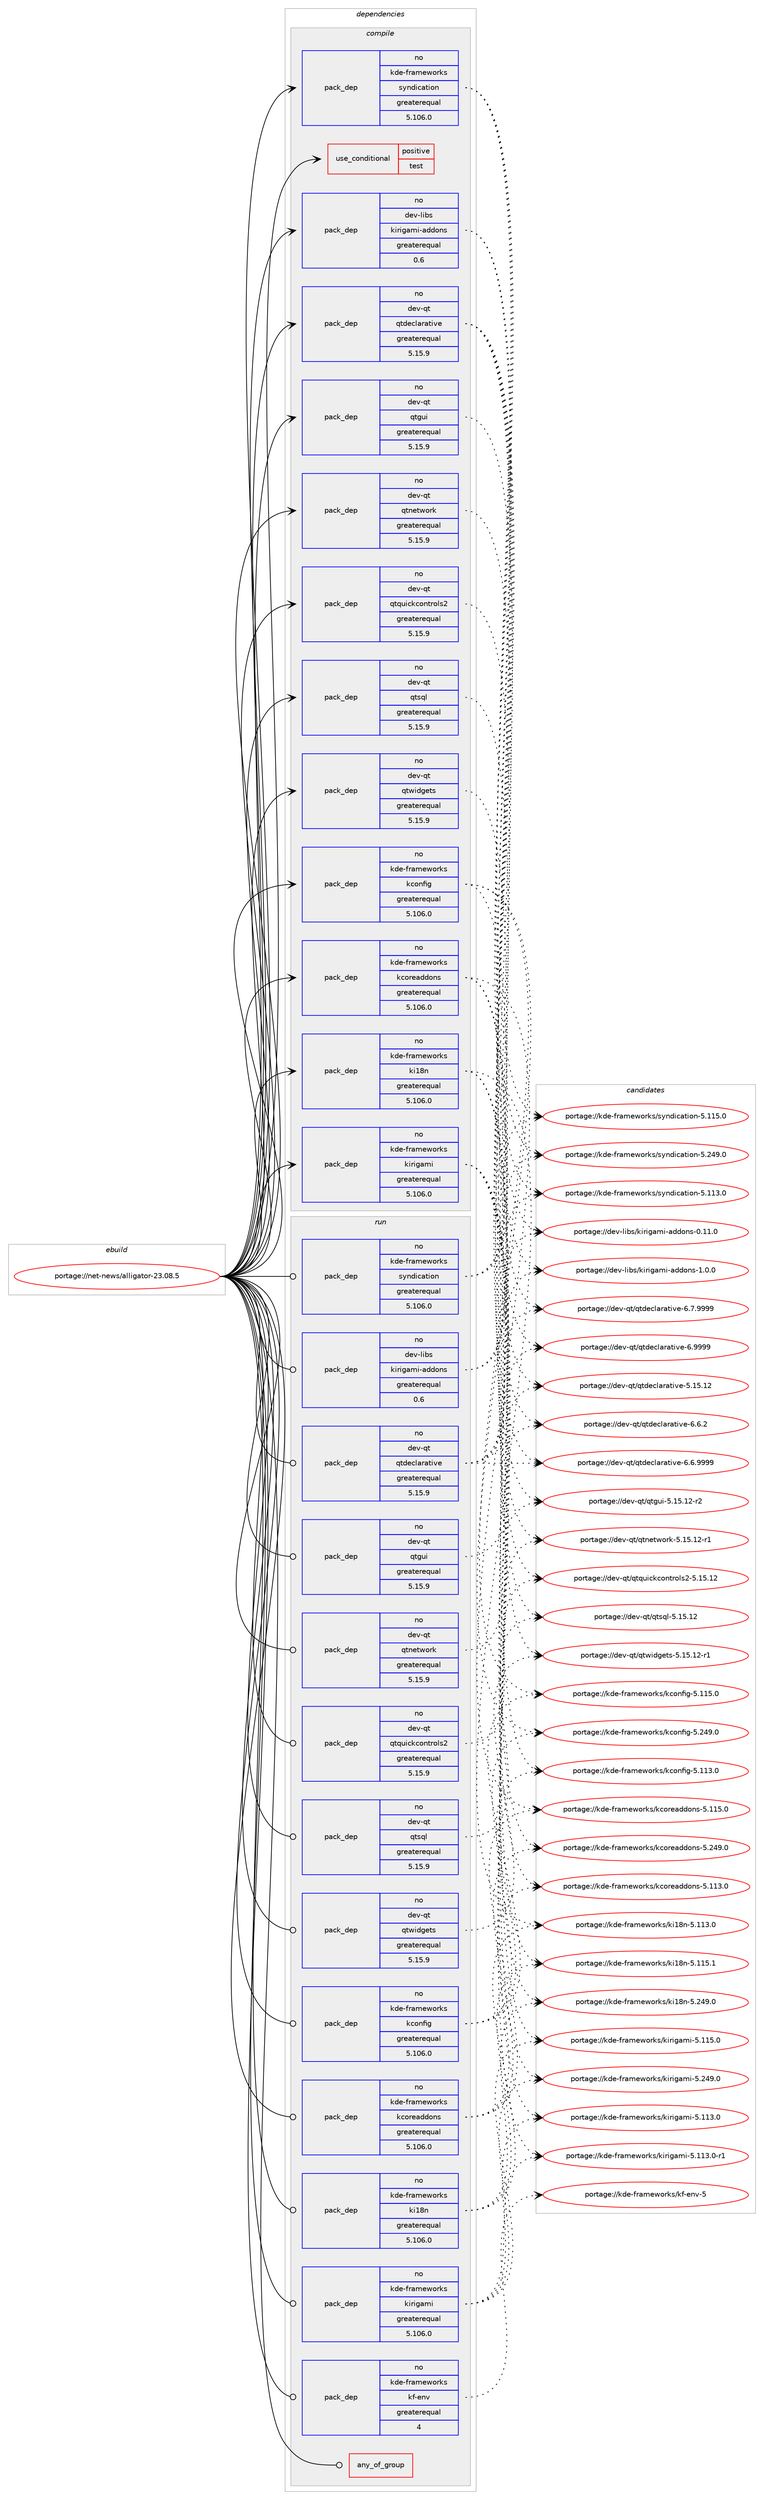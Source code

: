 digraph prolog {

# *************
# Graph options
# *************

newrank=true;
concentrate=true;
compound=true;
graph [rankdir=LR,fontname=Helvetica,fontsize=10,ranksep=1.5];#, ranksep=2.5, nodesep=0.2];
edge  [arrowhead=vee];
node  [fontname=Helvetica,fontsize=10];

# **********
# The ebuild
# **********

subgraph cluster_leftcol {
color=gray;
rank=same;
label=<<i>ebuild</i>>;
id [label="portage://net-news/alligator-23.08.5", color=red, width=4, href="../net-news/alligator-23.08.5.svg"];
}

# ****************
# The dependencies
# ****************

subgraph cluster_midcol {
color=gray;
label=<<i>dependencies</i>>;
subgraph cluster_compile {
fillcolor="#eeeeee";
style=filled;
label=<<i>compile</i>>;
subgraph cond6921 {
dependency10239 [label=<<TABLE BORDER="0" CELLBORDER="1" CELLSPACING="0" CELLPADDING="4"><TR><TD ROWSPAN="3" CELLPADDING="10">use_conditional</TD></TR><TR><TD>positive</TD></TR><TR><TD>test</TD></TR></TABLE>>, shape=none, color=red];
# *** BEGIN UNKNOWN DEPENDENCY TYPE (TODO) ***
# dependency10239 -> package_dependency(portage://net-news/alligator-23.08.5,install,no,dev-qt,qttest,none,[,,],[slot(5)],[])
# *** END UNKNOWN DEPENDENCY TYPE (TODO) ***

}
id:e -> dependency10239:w [weight=20,style="solid",arrowhead="vee"];
subgraph pack3220 {
dependency10240 [label=<<TABLE BORDER="0" CELLBORDER="1" CELLSPACING="0" CELLPADDING="4" WIDTH="220"><TR><TD ROWSPAN="6" CELLPADDING="30">pack_dep</TD></TR><TR><TD WIDTH="110">no</TD></TR><TR><TD>dev-libs</TD></TR><TR><TD>kirigami-addons</TD></TR><TR><TD>greaterequal</TD></TR><TR><TD>0.6</TD></TR></TABLE>>, shape=none, color=blue];
}
id:e -> dependency10240:w [weight=20,style="solid",arrowhead="vee"];
# *** BEGIN UNKNOWN DEPENDENCY TYPE (TODO) ***
# id -> package_dependency(portage://net-news/alligator-23.08.5,install,no,dev-qt,qtcore,none,[,,],[slot(5)],[])
# *** END UNKNOWN DEPENDENCY TYPE (TODO) ***

subgraph pack3221 {
dependency10241 [label=<<TABLE BORDER="0" CELLBORDER="1" CELLSPACING="0" CELLPADDING="4" WIDTH="220"><TR><TD ROWSPAN="6" CELLPADDING="30">pack_dep</TD></TR><TR><TD WIDTH="110">no</TD></TR><TR><TD>dev-qt</TD></TR><TR><TD>qtdeclarative</TD></TR><TR><TD>greaterequal</TD></TR><TR><TD>5.15.9</TD></TR></TABLE>>, shape=none, color=blue];
}
id:e -> dependency10241:w [weight=20,style="solid",arrowhead="vee"];
subgraph pack3222 {
dependency10242 [label=<<TABLE BORDER="0" CELLBORDER="1" CELLSPACING="0" CELLPADDING="4" WIDTH="220"><TR><TD ROWSPAN="6" CELLPADDING="30">pack_dep</TD></TR><TR><TD WIDTH="110">no</TD></TR><TR><TD>dev-qt</TD></TR><TR><TD>qtgui</TD></TR><TR><TD>greaterequal</TD></TR><TR><TD>5.15.9</TD></TR></TABLE>>, shape=none, color=blue];
}
id:e -> dependency10242:w [weight=20,style="solid",arrowhead="vee"];
subgraph pack3223 {
dependency10243 [label=<<TABLE BORDER="0" CELLBORDER="1" CELLSPACING="0" CELLPADDING="4" WIDTH="220"><TR><TD ROWSPAN="6" CELLPADDING="30">pack_dep</TD></TR><TR><TD WIDTH="110">no</TD></TR><TR><TD>dev-qt</TD></TR><TR><TD>qtnetwork</TD></TR><TR><TD>greaterequal</TD></TR><TR><TD>5.15.9</TD></TR></TABLE>>, shape=none, color=blue];
}
id:e -> dependency10243:w [weight=20,style="solid",arrowhead="vee"];
subgraph pack3224 {
dependency10244 [label=<<TABLE BORDER="0" CELLBORDER="1" CELLSPACING="0" CELLPADDING="4" WIDTH="220"><TR><TD ROWSPAN="6" CELLPADDING="30">pack_dep</TD></TR><TR><TD WIDTH="110">no</TD></TR><TR><TD>dev-qt</TD></TR><TR><TD>qtquickcontrols2</TD></TR><TR><TD>greaterequal</TD></TR><TR><TD>5.15.9</TD></TR></TABLE>>, shape=none, color=blue];
}
id:e -> dependency10244:w [weight=20,style="solid",arrowhead="vee"];
subgraph pack3225 {
dependency10245 [label=<<TABLE BORDER="0" CELLBORDER="1" CELLSPACING="0" CELLPADDING="4" WIDTH="220"><TR><TD ROWSPAN="6" CELLPADDING="30">pack_dep</TD></TR><TR><TD WIDTH="110">no</TD></TR><TR><TD>dev-qt</TD></TR><TR><TD>qtsql</TD></TR><TR><TD>greaterequal</TD></TR><TR><TD>5.15.9</TD></TR></TABLE>>, shape=none, color=blue];
}
id:e -> dependency10245:w [weight=20,style="solid",arrowhead="vee"];
subgraph pack3226 {
dependency10246 [label=<<TABLE BORDER="0" CELLBORDER="1" CELLSPACING="0" CELLPADDING="4" WIDTH="220"><TR><TD ROWSPAN="6" CELLPADDING="30">pack_dep</TD></TR><TR><TD WIDTH="110">no</TD></TR><TR><TD>dev-qt</TD></TR><TR><TD>qtwidgets</TD></TR><TR><TD>greaterequal</TD></TR><TR><TD>5.15.9</TD></TR></TABLE>>, shape=none, color=blue];
}
id:e -> dependency10246:w [weight=20,style="solid",arrowhead="vee"];
subgraph pack3227 {
dependency10247 [label=<<TABLE BORDER="0" CELLBORDER="1" CELLSPACING="0" CELLPADDING="4" WIDTH="220"><TR><TD ROWSPAN="6" CELLPADDING="30">pack_dep</TD></TR><TR><TD WIDTH="110">no</TD></TR><TR><TD>kde-frameworks</TD></TR><TR><TD>kconfig</TD></TR><TR><TD>greaterequal</TD></TR><TR><TD>5.106.0</TD></TR></TABLE>>, shape=none, color=blue];
}
id:e -> dependency10247:w [weight=20,style="solid",arrowhead="vee"];
subgraph pack3228 {
dependency10248 [label=<<TABLE BORDER="0" CELLBORDER="1" CELLSPACING="0" CELLPADDING="4" WIDTH="220"><TR><TD ROWSPAN="6" CELLPADDING="30">pack_dep</TD></TR><TR><TD WIDTH="110">no</TD></TR><TR><TD>kde-frameworks</TD></TR><TR><TD>kcoreaddons</TD></TR><TR><TD>greaterequal</TD></TR><TR><TD>5.106.0</TD></TR></TABLE>>, shape=none, color=blue];
}
id:e -> dependency10248:w [weight=20,style="solid",arrowhead="vee"];
subgraph pack3229 {
dependency10249 [label=<<TABLE BORDER="0" CELLBORDER="1" CELLSPACING="0" CELLPADDING="4" WIDTH="220"><TR><TD ROWSPAN="6" CELLPADDING="30">pack_dep</TD></TR><TR><TD WIDTH="110">no</TD></TR><TR><TD>kde-frameworks</TD></TR><TR><TD>ki18n</TD></TR><TR><TD>greaterequal</TD></TR><TR><TD>5.106.0</TD></TR></TABLE>>, shape=none, color=blue];
}
id:e -> dependency10249:w [weight=20,style="solid",arrowhead="vee"];
subgraph pack3230 {
dependency10250 [label=<<TABLE BORDER="0" CELLBORDER="1" CELLSPACING="0" CELLPADDING="4" WIDTH="220"><TR><TD ROWSPAN="6" CELLPADDING="30">pack_dep</TD></TR><TR><TD WIDTH="110">no</TD></TR><TR><TD>kde-frameworks</TD></TR><TR><TD>kirigami</TD></TR><TR><TD>greaterequal</TD></TR><TR><TD>5.106.0</TD></TR></TABLE>>, shape=none, color=blue];
}
id:e -> dependency10250:w [weight=20,style="solid",arrowhead="vee"];
subgraph pack3231 {
dependency10251 [label=<<TABLE BORDER="0" CELLBORDER="1" CELLSPACING="0" CELLPADDING="4" WIDTH="220"><TR><TD ROWSPAN="6" CELLPADDING="30">pack_dep</TD></TR><TR><TD WIDTH="110">no</TD></TR><TR><TD>kde-frameworks</TD></TR><TR><TD>syndication</TD></TR><TR><TD>greaterequal</TD></TR><TR><TD>5.106.0</TD></TR></TABLE>>, shape=none, color=blue];
}
id:e -> dependency10251:w [weight=20,style="solid",arrowhead="vee"];
}
subgraph cluster_compileandrun {
fillcolor="#eeeeee";
style=filled;
label=<<i>compile and run</i>>;
}
subgraph cluster_run {
fillcolor="#eeeeee";
style=filled;
label=<<i>run</i>>;
subgraph any99 {
dependency10252 [label=<<TABLE BORDER="0" CELLBORDER="1" CELLSPACING="0" CELLPADDING="4"><TR><TD CELLPADDING="10">any_of_group</TD></TR></TABLE>>, shape=none, color=red];# *** BEGIN UNKNOWN DEPENDENCY TYPE (TODO) ***
# dependency10252 -> package_dependency(portage://net-news/alligator-23.08.5,run,no,kde-frameworks,breeze-icons,none,[,,],any_different_slot,[])
# *** END UNKNOWN DEPENDENCY TYPE (TODO) ***

# *** BEGIN UNKNOWN DEPENDENCY TYPE (TODO) ***
# dependency10252 -> package_dependency(portage://net-news/alligator-23.08.5,run,no,kde-frameworks,oxygen-icons,none,[,,],any_different_slot,[])
# *** END UNKNOWN DEPENDENCY TYPE (TODO) ***

}
id:e -> dependency10252:w [weight=20,style="solid",arrowhead="odot"];
subgraph pack3232 {
dependency10253 [label=<<TABLE BORDER="0" CELLBORDER="1" CELLSPACING="0" CELLPADDING="4" WIDTH="220"><TR><TD ROWSPAN="6" CELLPADDING="30">pack_dep</TD></TR><TR><TD WIDTH="110">no</TD></TR><TR><TD>dev-libs</TD></TR><TR><TD>kirigami-addons</TD></TR><TR><TD>greaterequal</TD></TR><TR><TD>0.6</TD></TR></TABLE>>, shape=none, color=blue];
}
id:e -> dependency10253:w [weight=20,style="solid",arrowhead="odot"];
# *** BEGIN UNKNOWN DEPENDENCY TYPE (TODO) ***
# id -> package_dependency(portage://net-news/alligator-23.08.5,run,no,dev-qt,qtcore,none,[,,],[slot(5)],[])
# *** END UNKNOWN DEPENDENCY TYPE (TODO) ***

subgraph pack3233 {
dependency10254 [label=<<TABLE BORDER="0" CELLBORDER="1" CELLSPACING="0" CELLPADDING="4" WIDTH="220"><TR><TD ROWSPAN="6" CELLPADDING="30">pack_dep</TD></TR><TR><TD WIDTH="110">no</TD></TR><TR><TD>dev-qt</TD></TR><TR><TD>qtdeclarative</TD></TR><TR><TD>greaterequal</TD></TR><TR><TD>5.15.9</TD></TR></TABLE>>, shape=none, color=blue];
}
id:e -> dependency10254:w [weight=20,style="solid",arrowhead="odot"];
subgraph pack3234 {
dependency10255 [label=<<TABLE BORDER="0" CELLBORDER="1" CELLSPACING="0" CELLPADDING="4" WIDTH="220"><TR><TD ROWSPAN="6" CELLPADDING="30">pack_dep</TD></TR><TR><TD WIDTH="110">no</TD></TR><TR><TD>dev-qt</TD></TR><TR><TD>qtgui</TD></TR><TR><TD>greaterequal</TD></TR><TR><TD>5.15.9</TD></TR></TABLE>>, shape=none, color=blue];
}
id:e -> dependency10255:w [weight=20,style="solid",arrowhead="odot"];
subgraph pack3235 {
dependency10256 [label=<<TABLE BORDER="0" CELLBORDER="1" CELLSPACING="0" CELLPADDING="4" WIDTH="220"><TR><TD ROWSPAN="6" CELLPADDING="30">pack_dep</TD></TR><TR><TD WIDTH="110">no</TD></TR><TR><TD>dev-qt</TD></TR><TR><TD>qtnetwork</TD></TR><TR><TD>greaterequal</TD></TR><TR><TD>5.15.9</TD></TR></TABLE>>, shape=none, color=blue];
}
id:e -> dependency10256:w [weight=20,style="solid",arrowhead="odot"];
subgraph pack3236 {
dependency10257 [label=<<TABLE BORDER="0" CELLBORDER="1" CELLSPACING="0" CELLPADDING="4" WIDTH="220"><TR><TD ROWSPAN="6" CELLPADDING="30">pack_dep</TD></TR><TR><TD WIDTH="110">no</TD></TR><TR><TD>dev-qt</TD></TR><TR><TD>qtquickcontrols2</TD></TR><TR><TD>greaterequal</TD></TR><TR><TD>5.15.9</TD></TR></TABLE>>, shape=none, color=blue];
}
id:e -> dependency10257:w [weight=20,style="solid",arrowhead="odot"];
subgraph pack3237 {
dependency10258 [label=<<TABLE BORDER="0" CELLBORDER="1" CELLSPACING="0" CELLPADDING="4" WIDTH="220"><TR><TD ROWSPAN="6" CELLPADDING="30">pack_dep</TD></TR><TR><TD WIDTH="110">no</TD></TR><TR><TD>dev-qt</TD></TR><TR><TD>qtsql</TD></TR><TR><TD>greaterequal</TD></TR><TR><TD>5.15.9</TD></TR></TABLE>>, shape=none, color=blue];
}
id:e -> dependency10258:w [weight=20,style="solid",arrowhead="odot"];
subgraph pack3238 {
dependency10259 [label=<<TABLE BORDER="0" CELLBORDER="1" CELLSPACING="0" CELLPADDING="4" WIDTH="220"><TR><TD ROWSPAN="6" CELLPADDING="30">pack_dep</TD></TR><TR><TD WIDTH="110">no</TD></TR><TR><TD>dev-qt</TD></TR><TR><TD>qtwidgets</TD></TR><TR><TD>greaterequal</TD></TR><TR><TD>5.15.9</TD></TR></TABLE>>, shape=none, color=blue];
}
id:e -> dependency10259:w [weight=20,style="solid",arrowhead="odot"];
subgraph pack3239 {
dependency10260 [label=<<TABLE BORDER="0" CELLBORDER="1" CELLSPACING="0" CELLPADDING="4" WIDTH="220"><TR><TD ROWSPAN="6" CELLPADDING="30">pack_dep</TD></TR><TR><TD WIDTH="110">no</TD></TR><TR><TD>kde-frameworks</TD></TR><TR><TD>kconfig</TD></TR><TR><TD>greaterequal</TD></TR><TR><TD>5.106.0</TD></TR></TABLE>>, shape=none, color=blue];
}
id:e -> dependency10260:w [weight=20,style="solid",arrowhead="odot"];
subgraph pack3240 {
dependency10261 [label=<<TABLE BORDER="0" CELLBORDER="1" CELLSPACING="0" CELLPADDING="4" WIDTH="220"><TR><TD ROWSPAN="6" CELLPADDING="30">pack_dep</TD></TR><TR><TD WIDTH="110">no</TD></TR><TR><TD>kde-frameworks</TD></TR><TR><TD>kcoreaddons</TD></TR><TR><TD>greaterequal</TD></TR><TR><TD>5.106.0</TD></TR></TABLE>>, shape=none, color=blue];
}
id:e -> dependency10261:w [weight=20,style="solid",arrowhead="odot"];
subgraph pack3241 {
dependency10262 [label=<<TABLE BORDER="0" CELLBORDER="1" CELLSPACING="0" CELLPADDING="4" WIDTH="220"><TR><TD ROWSPAN="6" CELLPADDING="30">pack_dep</TD></TR><TR><TD WIDTH="110">no</TD></TR><TR><TD>kde-frameworks</TD></TR><TR><TD>kf-env</TD></TR><TR><TD>greaterequal</TD></TR><TR><TD>4</TD></TR></TABLE>>, shape=none, color=blue];
}
id:e -> dependency10262:w [weight=20,style="solid",arrowhead="odot"];
subgraph pack3242 {
dependency10263 [label=<<TABLE BORDER="0" CELLBORDER="1" CELLSPACING="0" CELLPADDING="4" WIDTH="220"><TR><TD ROWSPAN="6" CELLPADDING="30">pack_dep</TD></TR><TR><TD WIDTH="110">no</TD></TR><TR><TD>kde-frameworks</TD></TR><TR><TD>ki18n</TD></TR><TR><TD>greaterequal</TD></TR><TR><TD>5.106.0</TD></TR></TABLE>>, shape=none, color=blue];
}
id:e -> dependency10263:w [weight=20,style="solid",arrowhead="odot"];
subgraph pack3243 {
dependency10264 [label=<<TABLE BORDER="0" CELLBORDER="1" CELLSPACING="0" CELLPADDING="4" WIDTH="220"><TR><TD ROWSPAN="6" CELLPADDING="30">pack_dep</TD></TR><TR><TD WIDTH="110">no</TD></TR><TR><TD>kde-frameworks</TD></TR><TR><TD>kirigami</TD></TR><TR><TD>greaterequal</TD></TR><TR><TD>5.106.0</TD></TR></TABLE>>, shape=none, color=blue];
}
id:e -> dependency10264:w [weight=20,style="solid",arrowhead="odot"];
subgraph pack3244 {
dependency10265 [label=<<TABLE BORDER="0" CELLBORDER="1" CELLSPACING="0" CELLPADDING="4" WIDTH="220"><TR><TD ROWSPAN="6" CELLPADDING="30">pack_dep</TD></TR><TR><TD WIDTH="110">no</TD></TR><TR><TD>kde-frameworks</TD></TR><TR><TD>syndication</TD></TR><TR><TD>greaterequal</TD></TR><TR><TD>5.106.0</TD></TR></TABLE>>, shape=none, color=blue];
}
id:e -> dependency10265:w [weight=20,style="solid",arrowhead="odot"];
}
}

# **************
# The candidates
# **************

subgraph cluster_choices {
rank=same;
color=gray;
label=<<i>candidates</i>>;

subgraph choice3220 {
color=black;
nodesep=1;
choice10010111845108105981154710710511410510397109105459710010011111011545484649494648 [label="portage://dev-libs/kirigami-addons-0.11.0", color=red, width=4,href="../dev-libs/kirigami-addons-0.11.0.svg"];
choice100101118451081059811547107105114105103971091054597100100111110115454946484648 [label="portage://dev-libs/kirigami-addons-1.0.0", color=red, width=4,href="../dev-libs/kirigami-addons-1.0.0.svg"];
dependency10240:e -> choice10010111845108105981154710710511410510397109105459710010011111011545484649494648:w [style=dotted,weight="100"];
dependency10240:e -> choice100101118451081059811547107105114105103971091054597100100111110115454946484648:w [style=dotted,weight="100"];
}
subgraph choice3221 {
color=black;
nodesep=1;
choice10010111845113116471131161001019910897114971161051181014553464953464950 [label="portage://dev-qt/qtdeclarative-5.15.12", color=red, width=4,href="../dev-qt/qtdeclarative-5.15.12.svg"];
choice1001011184511311647113116100101991089711497116105118101455446544650 [label="portage://dev-qt/qtdeclarative-6.6.2", color=red, width=4,href="../dev-qt/qtdeclarative-6.6.2.svg"];
choice1001011184511311647113116100101991089711497116105118101455446544657575757 [label="portage://dev-qt/qtdeclarative-6.6.9999", color=red, width=4,href="../dev-qt/qtdeclarative-6.6.9999.svg"];
choice1001011184511311647113116100101991089711497116105118101455446554657575757 [label="portage://dev-qt/qtdeclarative-6.7.9999", color=red, width=4,href="../dev-qt/qtdeclarative-6.7.9999.svg"];
choice100101118451131164711311610010199108971149711610511810145544657575757 [label="portage://dev-qt/qtdeclarative-6.9999", color=red, width=4,href="../dev-qt/qtdeclarative-6.9999.svg"];
dependency10241:e -> choice10010111845113116471131161001019910897114971161051181014553464953464950:w [style=dotted,weight="100"];
dependency10241:e -> choice1001011184511311647113116100101991089711497116105118101455446544650:w [style=dotted,weight="100"];
dependency10241:e -> choice1001011184511311647113116100101991089711497116105118101455446544657575757:w [style=dotted,weight="100"];
dependency10241:e -> choice1001011184511311647113116100101991089711497116105118101455446554657575757:w [style=dotted,weight="100"];
dependency10241:e -> choice100101118451131164711311610010199108971149711610511810145544657575757:w [style=dotted,weight="100"];
}
subgraph choice3222 {
color=black;
nodesep=1;
choice100101118451131164711311610311710545534649534649504511450 [label="portage://dev-qt/qtgui-5.15.12-r2", color=red, width=4,href="../dev-qt/qtgui-5.15.12-r2.svg"];
dependency10242:e -> choice100101118451131164711311610311710545534649534649504511450:w [style=dotted,weight="100"];
}
subgraph choice3223 {
color=black;
nodesep=1;
choice100101118451131164711311611010111611911111410745534649534649504511449 [label="portage://dev-qt/qtnetwork-5.15.12-r1", color=red, width=4,href="../dev-qt/qtnetwork-5.15.12-r1.svg"];
dependency10243:e -> choice100101118451131164711311611010111611911111410745534649534649504511449:w [style=dotted,weight="100"];
}
subgraph choice3224 {
color=black;
nodesep=1;
choice10010111845113116471131161131171059910799111110116114111108115504553464953464950 [label="portage://dev-qt/qtquickcontrols2-5.15.12", color=red, width=4,href="../dev-qt/qtquickcontrols2-5.15.12.svg"];
dependency10244:e -> choice10010111845113116471131161131171059910799111110116114111108115504553464953464950:w [style=dotted,weight="100"];
}
subgraph choice3225 {
color=black;
nodesep=1;
choice10010111845113116471131161151131084553464953464950 [label="portage://dev-qt/qtsql-5.15.12", color=red, width=4,href="../dev-qt/qtsql-5.15.12.svg"];
dependency10245:e -> choice10010111845113116471131161151131084553464953464950:w [style=dotted,weight="100"];
}
subgraph choice3226 {
color=black;
nodesep=1;
choice100101118451131164711311611910510010310111611545534649534649504511449 [label="portage://dev-qt/qtwidgets-5.15.12-r1", color=red, width=4,href="../dev-qt/qtwidgets-5.15.12-r1.svg"];
dependency10246:e -> choice100101118451131164711311611910510010310111611545534649534649504511449:w [style=dotted,weight="100"];
}
subgraph choice3227 {
color=black;
nodesep=1;
choice107100101451021149710910111911111410711547107991111101021051034553464949514648 [label="portage://kde-frameworks/kconfig-5.113.0", color=red, width=4,href="../kde-frameworks/kconfig-5.113.0.svg"];
choice107100101451021149710910111911111410711547107991111101021051034553464949534648 [label="portage://kde-frameworks/kconfig-5.115.0", color=red, width=4,href="../kde-frameworks/kconfig-5.115.0.svg"];
choice107100101451021149710910111911111410711547107991111101021051034553465052574648 [label="portage://kde-frameworks/kconfig-5.249.0", color=red, width=4,href="../kde-frameworks/kconfig-5.249.0.svg"];
dependency10247:e -> choice107100101451021149710910111911111410711547107991111101021051034553464949514648:w [style=dotted,weight="100"];
dependency10247:e -> choice107100101451021149710910111911111410711547107991111101021051034553464949534648:w [style=dotted,weight="100"];
dependency10247:e -> choice107100101451021149710910111911111410711547107991111101021051034553465052574648:w [style=dotted,weight="100"];
}
subgraph choice3228 {
color=black;
nodesep=1;
choice10710010145102114971091011191111141071154710799111114101971001001111101154553464949514648 [label="portage://kde-frameworks/kcoreaddons-5.113.0", color=red, width=4,href="../kde-frameworks/kcoreaddons-5.113.0.svg"];
choice10710010145102114971091011191111141071154710799111114101971001001111101154553464949534648 [label="portage://kde-frameworks/kcoreaddons-5.115.0", color=red, width=4,href="../kde-frameworks/kcoreaddons-5.115.0.svg"];
choice10710010145102114971091011191111141071154710799111114101971001001111101154553465052574648 [label="portage://kde-frameworks/kcoreaddons-5.249.0", color=red, width=4,href="../kde-frameworks/kcoreaddons-5.249.0.svg"];
dependency10248:e -> choice10710010145102114971091011191111141071154710799111114101971001001111101154553464949514648:w [style=dotted,weight="100"];
dependency10248:e -> choice10710010145102114971091011191111141071154710799111114101971001001111101154553464949534648:w [style=dotted,weight="100"];
dependency10248:e -> choice10710010145102114971091011191111141071154710799111114101971001001111101154553465052574648:w [style=dotted,weight="100"];
}
subgraph choice3229 {
color=black;
nodesep=1;
choice10710010145102114971091011191111141071154710710549561104553464949514648 [label="portage://kde-frameworks/ki18n-5.113.0", color=red, width=4,href="../kde-frameworks/ki18n-5.113.0.svg"];
choice10710010145102114971091011191111141071154710710549561104553464949534649 [label="portage://kde-frameworks/ki18n-5.115.1", color=red, width=4,href="../kde-frameworks/ki18n-5.115.1.svg"];
choice10710010145102114971091011191111141071154710710549561104553465052574648 [label="portage://kde-frameworks/ki18n-5.249.0", color=red, width=4,href="../kde-frameworks/ki18n-5.249.0.svg"];
dependency10249:e -> choice10710010145102114971091011191111141071154710710549561104553464949514648:w [style=dotted,weight="100"];
dependency10249:e -> choice10710010145102114971091011191111141071154710710549561104553464949534649:w [style=dotted,weight="100"];
dependency10249:e -> choice10710010145102114971091011191111141071154710710549561104553465052574648:w [style=dotted,weight="100"];
}
subgraph choice3230 {
color=black;
nodesep=1;
choice107100101451021149710910111911111410711547107105114105103971091054553464949514648 [label="portage://kde-frameworks/kirigami-5.113.0", color=red, width=4,href="../kde-frameworks/kirigami-5.113.0.svg"];
choice1071001014510211497109101119111114107115471071051141051039710910545534649495146484511449 [label="portage://kde-frameworks/kirigami-5.113.0-r1", color=red, width=4,href="../kde-frameworks/kirigami-5.113.0-r1.svg"];
choice107100101451021149710910111911111410711547107105114105103971091054553464949534648 [label="portage://kde-frameworks/kirigami-5.115.0", color=red, width=4,href="../kde-frameworks/kirigami-5.115.0.svg"];
choice107100101451021149710910111911111410711547107105114105103971091054553465052574648 [label="portage://kde-frameworks/kirigami-5.249.0", color=red, width=4,href="../kde-frameworks/kirigami-5.249.0.svg"];
dependency10250:e -> choice107100101451021149710910111911111410711547107105114105103971091054553464949514648:w [style=dotted,weight="100"];
dependency10250:e -> choice1071001014510211497109101119111114107115471071051141051039710910545534649495146484511449:w [style=dotted,weight="100"];
dependency10250:e -> choice107100101451021149710910111911111410711547107105114105103971091054553464949534648:w [style=dotted,weight="100"];
dependency10250:e -> choice107100101451021149710910111911111410711547107105114105103971091054553465052574648:w [style=dotted,weight="100"];
}
subgraph choice3231 {
color=black;
nodesep=1;
choice10710010145102114971091011191111141071154711512111010010599971161051111104553464949514648 [label="portage://kde-frameworks/syndication-5.113.0", color=red, width=4,href="../kde-frameworks/syndication-5.113.0.svg"];
choice10710010145102114971091011191111141071154711512111010010599971161051111104553464949534648 [label="portage://kde-frameworks/syndication-5.115.0", color=red, width=4,href="../kde-frameworks/syndication-5.115.0.svg"];
choice10710010145102114971091011191111141071154711512111010010599971161051111104553465052574648 [label="portage://kde-frameworks/syndication-5.249.0", color=red, width=4,href="../kde-frameworks/syndication-5.249.0.svg"];
dependency10251:e -> choice10710010145102114971091011191111141071154711512111010010599971161051111104553464949514648:w [style=dotted,weight="100"];
dependency10251:e -> choice10710010145102114971091011191111141071154711512111010010599971161051111104553464949534648:w [style=dotted,weight="100"];
dependency10251:e -> choice10710010145102114971091011191111141071154711512111010010599971161051111104553465052574648:w [style=dotted,weight="100"];
}
subgraph choice3232 {
color=black;
nodesep=1;
choice10010111845108105981154710710511410510397109105459710010011111011545484649494648 [label="portage://dev-libs/kirigami-addons-0.11.0", color=red, width=4,href="../dev-libs/kirigami-addons-0.11.0.svg"];
choice100101118451081059811547107105114105103971091054597100100111110115454946484648 [label="portage://dev-libs/kirigami-addons-1.0.0", color=red, width=4,href="../dev-libs/kirigami-addons-1.0.0.svg"];
dependency10253:e -> choice10010111845108105981154710710511410510397109105459710010011111011545484649494648:w [style=dotted,weight="100"];
dependency10253:e -> choice100101118451081059811547107105114105103971091054597100100111110115454946484648:w [style=dotted,weight="100"];
}
subgraph choice3233 {
color=black;
nodesep=1;
choice10010111845113116471131161001019910897114971161051181014553464953464950 [label="portage://dev-qt/qtdeclarative-5.15.12", color=red, width=4,href="../dev-qt/qtdeclarative-5.15.12.svg"];
choice1001011184511311647113116100101991089711497116105118101455446544650 [label="portage://dev-qt/qtdeclarative-6.6.2", color=red, width=4,href="../dev-qt/qtdeclarative-6.6.2.svg"];
choice1001011184511311647113116100101991089711497116105118101455446544657575757 [label="portage://dev-qt/qtdeclarative-6.6.9999", color=red, width=4,href="../dev-qt/qtdeclarative-6.6.9999.svg"];
choice1001011184511311647113116100101991089711497116105118101455446554657575757 [label="portage://dev-qt/qtdeclarative-6.7.9999", color=red, width=4,href="../dev-qt/qtdeclarative-6.7.9999.svg"];
choice100101118451131164711311610010199108971149711610511810145544657575757 [label="portage://dev-qt/qtdeclarative-6.9999", color=red, width=4,href="../dev-qt/qtdeclarative-6.9999.svg"];
dependency10254:e -> choice10010111845113116471131161001019910897114971161051181014553464953464950:w [style=dotted,weight="100"];
dependency10254:e -> choice1001011184511311647113116100101991089711497116105118101455446544650:w [style=dotted,weight="100"];
dependency10254:e -> choice1001011184511311647113116100101991089711497116105118101455446544657575757:w [style=dotted,weight="100"];
dependency10254:e -> choice1001011184511311647113116100101991089711497116105118101455446554657575757:w [style=dotted,weight="100"];
dependency10254:e -> choice100101118451131164711311610010199108971149711610511810145544657575757:w [style=dotted,weight="100"];
}
subgraph choice3234 {
color=black;
nodesep=1;
choice100101118451131164711311610311710545534649534649504511450 [label="portage://dev-qt/qtgui-5.15.12-r2", color=red, width=4,href="../dev-qt/qtgui-5.15.12-r2.svg"];
dependency10255:e -> choice100101118451131164711311610311710545534649534649504511450:w [style=dotted,weight="100"];
}
subgraph choice3235 {
color=black;
nodesep=1;
choice100101118451131164711311611010111611911111410745534649534649504511449 [label="portage://dev-qt/qtnetwork-5.15.12-r1", color=red, width=4,href="../dev-qt/qtnetwork-5.15.12-r1.svg"];
dependency10256:e -> choice100101118451131164711311611010111611911111410745534649534649504511449:w [style=dotted,weight="100"];
}
subgraph choice3236 {
color=black;
nodesep=1;
choice10010111845113116471131161131171059910799111110116114111108115504553464953464950 [label="portage://dev-qt/qtquickcontrols2-5.15.12", color=red, width=4,href="../dev-qt/qtquickcontrols2-5.15.12.svg"];
dependency10257:e -> choice10010111845113116471131161131171059910799111110116114111108115504553464953464950:w [style=dotted,weight="100"];
}
subgraph choice3237 {
color=black;
nodesep=1;
choice10010111845113116471131161151131084553464953464950 [label="portage://dev-qt/qtsql-5.15.12", color=red, width=4,href="../dev-qt/qtsql-5.15.12.svg"];
dependency10258:e -> choice10010111845113116471131161151131084553464953464950:w [style=dotted,weight="100"];
}
subgraph choice3238 {
color=black;
nodesep=1;
choice100101118451131164711311611910510010310111611545534649534649504511449 [label="portage://dev-qt/qtwidgets-5.15.12-r1", color=red, width=4,href="../dev-qt/qtwidgets-5.15.12-r1.svg"];
dependency10259:e -> choice100101118451131164711311611910510010310111611545534649534649504511449:w [style=dotted,weight="100"];
}
subgraph choice3239 {
color=black;
nodesep=1;
choice107100101451021149710910111911111410711547107991111101021051034553464949514648 [label="portage://kde-frameworks/kconfig-5.113.0", color=red, width=4,href="../kde-frameworks/kconfig-5.113.0.svg"];
choice107100101451021149710910111911111410711547107991111101021051034553464949534648 [label="portage://kde-frameworks/kconfig-5.115.0", color=red, width=4,href="../kde-frameworks/kconfig-5.115.0.svg"];
choice107100101451021149710910111911111410711547107991111101021051034553465052574648 [label="portage://kde-frameworks/kconfig-5.249.0", color=red, width=4,href="../kde-frameworks/kconfig-5.249.0.svg"];
dependency10260:e -> choice107100101451021149710910111911111410711547107991111101021051034553464949514648:w [style=dotted,weight="100"];
dependency10260:e -> choice107100101451021149710910111911111410711547107991111101021051034553464949534648:w [style=dotted,weight="100"];
dependency10260:e -> choice107100101451021149710910111911111410711547107991111101021051034553465052574648:w [style=dotted,weight="100"];
}
subgraph choice3240 {
color=black;
nodesep=1;
choice10710010145102114971091011191111141071154710799111114101971001001111101154553464949514648 [label="portage://kde-frameworks/kcoreaddons-5.113.0", color=red, width=4,href="../kde-frameworks/kcoreaddons-5.113.0.svg"];
choice10710010145102114971091011191111141071154710799111114101971001001111101154553464949534648 [label="portage://kde-frameworks/kcoreaddons-5.115.0", color=red, width=4,href="../kde-frameworks/kcoreaddons-5.115.0.svg"];
choice10710010145102114971091011191111141071154710799111114101971001001111101154553465052574648 [label="portage://kde-frameworks/kcoreaddons-5.249.0", color=red, width=4,href="../kde-frameworks/kcoreaddons-5.249.0.svg"];
dependency10261:e -> choice10710010145102114971091011191111141071154710799111114101971001001111101154553464949514648:w [style=dotted,weight="100"];
dependency10261:e -> choice10710010145102114971091011191111141071154710799111114101971001001111101154553464949534648:w [style=dotted,weight="100"];
dependency10261:e -> choice10710010145102114971091011191111141071154710799111114101971001001111101154553465052574648:w [style=dotted,weight="100"];
}
subgraph choice3241 {
color=black;
nodesep=1;
choice107100101451021149710910111911111410711547107102451011101184553 [label="portage://kde-frameworks/kf-env-5", color=red, width=4,href="../kde-frameworks/kf-env-5.svg"];
dependency10262:e -> choice107100101451021149710910111911111410711547107102451011101184553:w [style=dotted,weight="100"];
}
subgraph choice3242 {
color=black;
nodesep=1;
choice10710010145102114971091011191111141071154710710549561104553464949514648 [label="portage://kde-frameworks/ki18n-5.113.0", color=red, width=4,href="../kde-frameworks/ki18n-5.113.0.svg"];
choice10710010145102114971091011191111141071154710710549561104553464949534649 [label="portage://kde-frameworks/ki18n-5.115.1", color=red, width=4,href="../kde-frameworks/ki18n-5.115.1.svg"];
choice10710010145102114971091011191111141071154710710549561104553465052574648 [label="portage://kde-frameworks/ki18n-5.249.0", color=red, width=4,href="../kde-frameworks/ki18n-5.249.0.svg"];
dependency10263:e -> choice10710010145102114971091011191111141071154710710549561104553464949514648:w [style=dotted,weight="100"];
dependency10263:e -> choice10710010145102114971091011191111141071154710710549561104553464949534649:w [style=dotted,weight="100"];
dependency10263:e -> choice10710010145102114971091011191111141071154710710549561104553465052574648:w [style=dotted,weight="100"];
}
subgraph choice3243 {
color=black;
nodesep=1;
choice107100101451021149710910111911111410711547107105114105103971091054553464949514648 [label="portage://kde-frameworks/kirigami-5.113.0", color=red, width=4,href="../kde-frameworks/kirigami-5.113.0.svg"];
choice1071001014510211497109101119111114107115471071051141051039710910545534649495146484511449 [label="portage://kde-frameworks/kirigami-5.113.0-r1", color=red, width=4,href="../kde-frameworks/kirigami-5.113.0-r1.svg"];
choice107100101451021149710910111911111410711547107105114105103971091054553464949534648 [label="portage://kde-frameworks/kirigami-5.115.0", color=red, width=4,href="../kde-frameworks/kirigami-5.115.0.svg"];
choice107100101451021149710910111911111410711547107105114105103971091054553465052574648 [label="portage://kde-frameworks/kirigami-5.249.0", color=red, width=4,href="../kde-frameworks/kirigami-5.249.0.svg"];
dependency10264:e -> choice107100101451021149710910111911111410711547107105114105103971091054553464949514648:w [style=dotted,weight="100"];
dependency10264:e -> choice1071001014510211497109101119111114107115471071051141051039710910545534649495146484511449:w [style=dotted,weight="100"];
dependency10264:e -> choice107100101451021149710910111911111410711547107105114105103971091054553464949534648:w [style=dotted,weight="100"];
dependency10264:e -> choice107100101451021149710910111911111410711547107105114105103971091054553465052574648:w [style=dotted,weight="100"];
}
subgraph choice3244 {
color=black;
nodesep=1;
choice10710010145102114971091011191111141071154711512111010010599971161051111104553464949514648 [label="portage://kde-frameworks/syndication-5.113.0", color=red, width=4,href="../kde-frameworks/syndication-5.113.0.svg"];
choice10710010145102114971091011191111141071154711512111010010599971161051111104553464949534648 [label="portage://kde-frameworks/syndication-5.115.0", color=red, width=4,href="../kde-frameworks/syndication-5.115.0.svg"];
choice10710010145102114971091011191111141071154711512111010010599971161051111104553465052574648 [label="portage://kde-frameworks/syndication-5.249.0", color=red, width=4,href="../kde-frameworks/syndication-5.249.0.svg"];
dependency10265:e -> choice10710010145102114971091011191111141071154711512111010010599971161051111104553464949514648:w [style=dotted,weight="100"];
dependency10265:e -> choice10710010145102114971091011191111141071154711512111010010599971161051111104553464949534648:w [style=dotted,weight="100"];
dependency10265:e -> choice10710010145102114971091011191111141071154711512111010010599971161051111104553465052574648:w [style=dotted,weight="100"];
}
}

}
